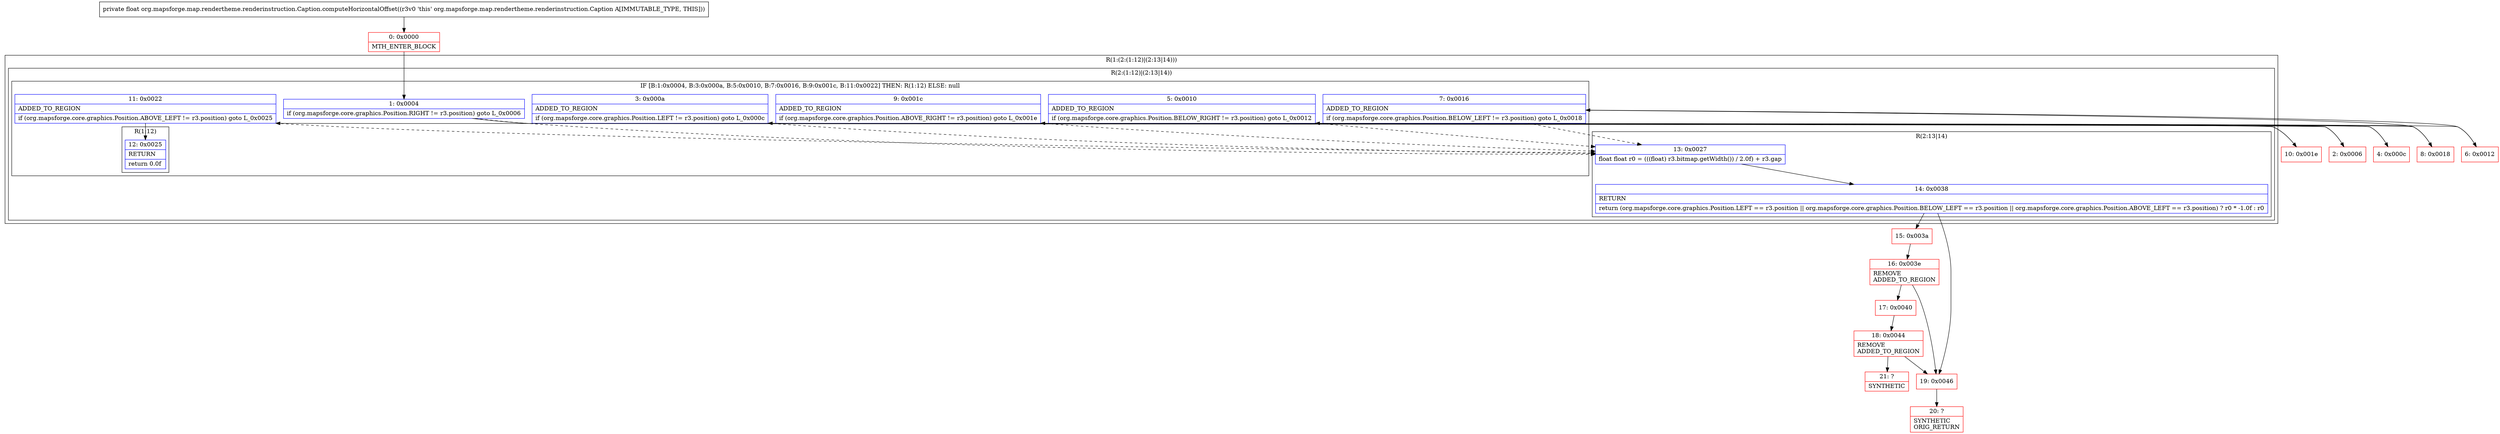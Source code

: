 digraph "CFG fororg.mapsforge.map.rendertheme.renderinstruction.Caption.computeHorizontalOffset()F" {
subgraph cluster_Region_1027521224 {
label = "R(1:(2:(1:12)|(2:13|14)))";
node [shape=record,color=blue];
subgraph cluster_Region_638406923 {
label = "R(2:(1:12)|(2:13|14))";
node [shape=record,color=blue];
subgraph cluster_IfRegion_1622149930 {
label = "IF [B:1:0x0004, B:3:0x000a, B:5:0x0010, B:7:0x0016, B:9:0x001c, B:11:0x0022] THEN: R(1:12) ELSE: null";
node [shape=record,color=blue];
Node_1 [shape=record,label="{1\:\ 0x0004|if (org.mapsforge.core.graphics.Position.RIGHT != r3.position) goto L_0x0006\l}"];
Node_3 [shape=record,label="{3\:\ 0x000a|ADDED_TO_REGION\l|if (org.mapsforge.core.graphics.Position.LEFT != r3.position) goto L_0x000c\l}"];
Node_5 [shape=record,label="{5\:\ 0x0010|ADDED_TO_REGION\l|if (org.mapsforge.core.graphics.Position.BELOW_RIGHT != r3.position) goto L_0x0012\l}"];
Node_7 [shape=record,label="{7\:\ 0x0016|ADDED_TO_REGION\l|if (org.mapsforge.core.graphics.Position.BELOW_LEFT != r3.position) goto L_0x0018\l}"];
Node_9 [shape=record,label="{9\:\ 0x001c|ADDED_TO_REGION\l|if (org.mapsforge.core.graphics.Position.ABOVE_RIGHT != r3.position) goto L_0x001e\l}"];
Node_11 [shape=record,label="{11\:\ 0x0022|ADDED_TO_REGION\l|if (org.mapsforge.core.graphics.Position.ABOVE_LEFT != r3.position) goto L_0x0025\l}"];
subgraph cluster_Region_1754886476 {
label = "R(1:12)";
node [shape=record,color=blue];
Node_12 [shape=record,label="{12\:\ 0x0025|RETURN\l|return 0.0f\l}"];
}
}
subgraph cluster_Region_338334590 {
label = "R(2:13|14)";
node [shape=record,color=blue];
Node_13 [shape=record,label="{13\:\ 0x0027|float float r0 = (((float) r3.bitmap.getWidth()) \/ 2.0f) + r3.gap\l}"];
Node_14 [shape=record,label="{14\:\ 0x0038|RETURN\l|return (org.mapsforge.core.graphics.Position.LEFT == r3.position \|\| org.mapsforge.core.graphics.Position.BELOW_LEFT == r3.position \|\| org.mapsforge.core.graphics.Position.ABOVE_LEFT == r3.position) ? r0 * \-1.0f : r0\l}"];
}
}
}
Node_0 [shape=record,color=red,label="{0\:\ 0x0000|MTH_ENTER_BLOCK\l}"];
Node_2 [shape=record,color=red,label="{2\:\ 0x0006}"];
Node_4 [shape=record,color=red,label="{4\:\ 0x000c}"];
Node_6 [shape=record,color=red,label="{6\:\ 0x0012}"];
Node_8 [shape=record,color=red,label="{8\:\ 0x0018}"];
Node_10 [shape=record,color=red,label="{10\:\ 0x001e}"];
Node_15 [shape=record,color=red,label="{15\:\ 0x003a}"];
Node_16 [shape=record,color=red,label="{16\:\ 0x003e|REMOVE\lADDED_TO_REGION\l}"];
Node_17 [shape=record,color=red,label="{17\:\ 0x0040}"];
Node_18 [shape=record,color=red,label="{18\:\ 0x0044|REMOVE\lADDED_TO_REGION\l}"];
Node_19 [shape=record,color=red,label="{19\:\ 0x0046}"];
Node_20 [shape=record,color=red,label="{20\:\ ?|SYNTHETIC\lORIG_RETURN\l}"];
Node_21 [shape=record,color=red,label="{21\:\ ?|SYNTHETIC\l}"];
MethodNode[shape=record,label="{private float org.mapsforge.map.rendertheme.renderinstruction.Caption.computeHorizontalOffset((r3v0 'this' org.mapsforge.map.rendertheme.renderinstruction.Caption A[IMMUTABLE_TYPE, THIS])) }"];
MethodNode -> Node_0;
Node_1 -> Node_2;
Node_1 -> Node_13[style=dashed];
Node_3 -> Node_4;
Node_3 -> Node_13[style=dashed];
Node_5 -> Node_6;
Node_5 -> Node_13[style=dashed];
Node_7 -> Node_8;
Node_7 -> Node_13[style=dashed];
Node_9 -> Node_10;
Node_9 -> Node_13[style=dashed];
Node_11 -> Node_12;
Node_11 -> Node_13[style=dashed];
Node_13 -> Node_14;
Node_14 -> Node_15;
Node_14 -> Node_19;
Node_0 -> Node_1;
Node_2 -> Node_3;
Node_4 -> Node_5;
Node_6 -> Node_7;
Node_8 -> Node_9;
Node_10 -> Node_11;
Node_15 -> Node_16;
Node_16 -> Node_17;
Node_16 -> Node_19;
Node_17 -> Node_18;
Node_18 -> Node_19;
Node_18 -> Node_21;
Node_19 -> Node_20;
}

